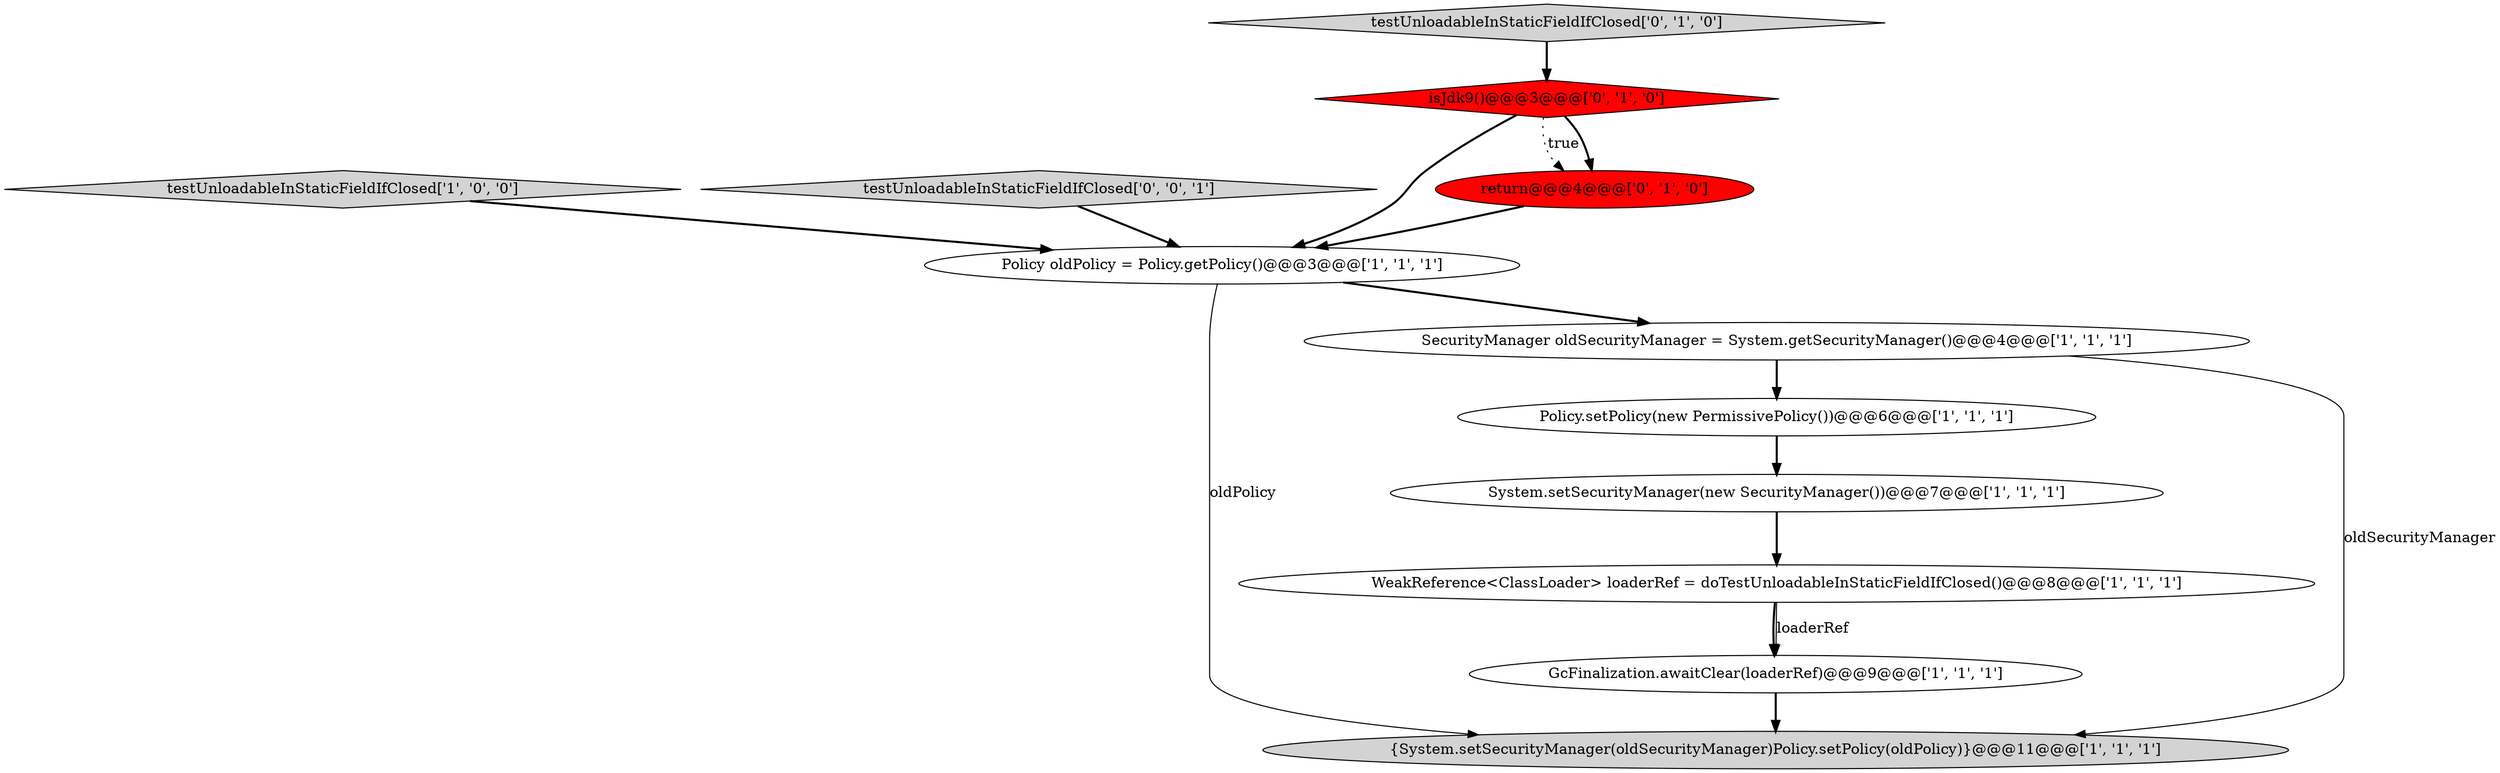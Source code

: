 digraph {
0 [style = filled, label = "Policy.setPolicy(new PermissivePolicy())@@@6@@@['1', '1', '1']", fillcolor = white, shape = ellipse image = "AAA0AAABBB1BBB"];
2 [style = filled, label = "testUnloadableInStaticFieldIfClosed['1', '0', '0']", fillcolor = lightgray, shape = diamond image = "AAA0AAABBB1BBB"];
7 [style = filled, label = "System.setSecurityManager(new SecurityManager())@@@7@@@['1', '1', '1']", fillcolor = white, shape = ellipse image = "AAA0AAABBB1BBB"];
1 [style = filled, label = "WeakReference<ClassLoader> loaderRef = doTestUnloadableInStaticFieldIfClosed()@@@8@@@['1', '1', '1']", fillcolor = white, shape = ellipse image = "AAA0AAABBB1BBB"];
5 [style = filled, label = "GcFinalization.awaitClear(loaderRef)@@@9@@@['1', '1', '1']", fillcolor = white, shape = ellipse image = "AAA0AAABBB1BBB"];
9 [style = filled, label = "testUnloadableInStaticFieldIfClosed['0', '1', '0']", fillcolor = lightgray, shape = diamond image = "AAA0AAABBB2BBB"];
4 [style = filled, label = "Policy oldPolicy = Policy.getPolicy()@@@3@@@['1', '1', '1']", fillcolor = white, shape = ellipse image = "AAA0AAABBB1BBB"];
6 [style = filled, label = "{System.setSecurityManager(oldSecurityManager)Policy.setPolicy(oldPolicy)}@@@11@@@['1', '1', '1']", fillcolor = lightgray, shape = ellipse image = "AAA0AAABBB1BBB"];
11 [style = filled, label = "testUnloadableInStaticFieldIfClosed['0', '0', '1']", fillcolor = lightgray, shape = diamond image = "AAA0AAABBB3BBB"];
10 [style = filled, label = "isJdk9()@@@3@@@['0', '1', '0']", fillcolor = red, shape = diamond image = "AAA1AAABBB2BBB"];
8 [style = filled, label = "return@@@4@@@['0', '1', '0']", fillcolor = red, shape = ellipse image = "AAA1AAABBB2BBB"];
3 [style = filled, label = "SecurityManager oldSecurityManager = System.getSecurityManager()@@@4@@@['1', '1', '1']", fillcolor = white, shape = ellipse image = "AAA0AAABBB1BBB"];
1->5 [style = bold, label=""];
4->3 [style = bold, label=""];
4->6 [style = solid, label="oldPolicy"];
10->8 [style = dotted, label="true"];
7->1 [style = bold, label=""];
8->4 [style = bold, label=""];
5->6 [style = bold, label=""];
10->8 [style = bold, label=""];
9->10 [style = bold, label=""];
3->6 [style = solid, label="oldSecurityManager"];
1->5 [style = solid, label="loaderRef"];
2->4 [style = bold, label=""];
3->0 [style = bold, label=""];
11->4 [style = bold, label=""];
0->7 [style = bold, label=""];
10->4 [style = bold, label=""];
}
